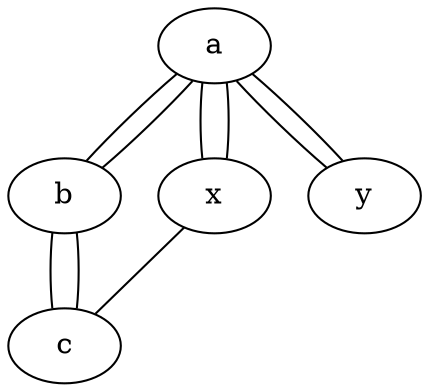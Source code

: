 graph test2 {
       a -- b -- c;
       a -- {x y};
       a -- b -- c;
       a -- {x y};
       x -- c [w=5.0,len=3];
}

